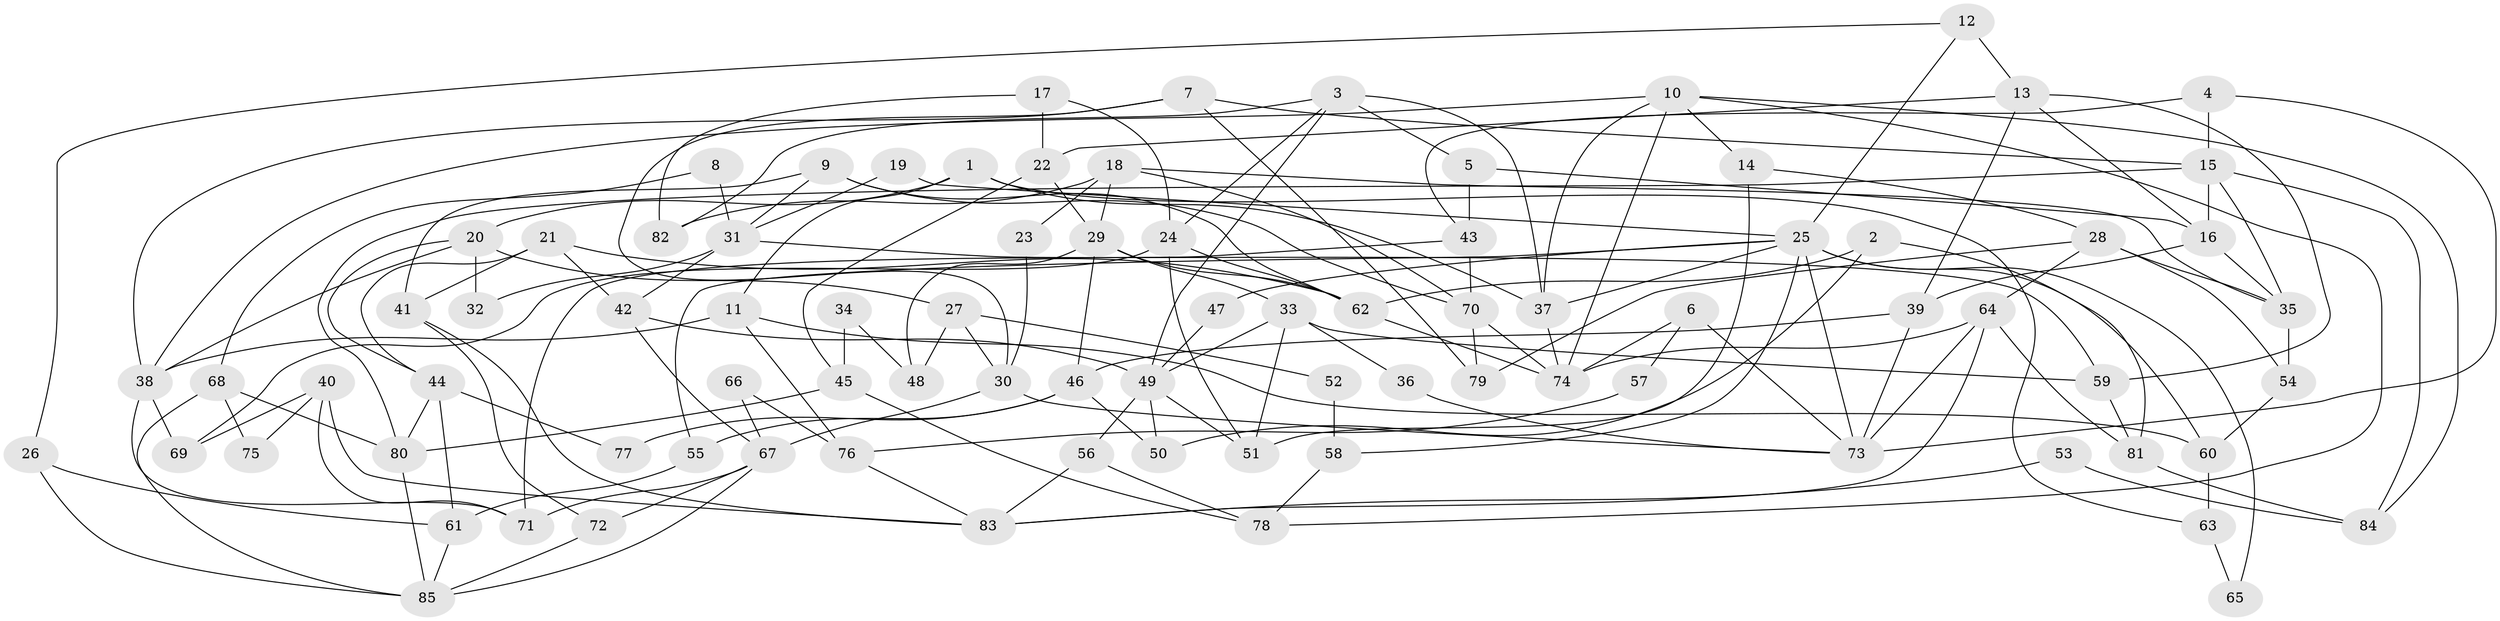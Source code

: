// Generated by graph-tools (version 1.1) at 2025/02/03/09/25 03:02:11]
// undirected, 85 vertices, 170 edges
graph export_dot {
graph [start="1"]
  node [color=gray90,style=filled];
  1;
  2;
  3;
  4;
  5;
  6;
  7;
  8;
  9;
  10;
  11;
  12;
  13;
  14;
  15;
  16;
  17;
  18;
  19;
  20;
  21;
  22;
  23;
  24;
  25;
  26;
  27;
  28;
  29;
  30;
  31;
  32;
  33;
  34;
  35;
  36;
  37;
  38;
  39;
  40;
  41;
  42;
  43;
  44;
  45;
  46;
  47;
  48;
  49;
  50;
  51;
  52;
  53;
  54;
  55;
  56;
  57;
  58;
  59;
  60;
  61;
  62;
  63;
  64;
  65;
  66;
  67;
  68;
  69;
  70;
  71;
  72;
  73;
  74;
  75;
  76;
  77;
  78;
  79;
  80;
  81;
  82;
  83;
  84;
  85;
  1 -- 37;
  1 -- 20;
  1 -- 11;
  1 -- 63;
  2 -- 62;
  2 -- 81;
  2 -- 50;
  3 -- 24;
  3 -- 37;
  3 -- 5;
  3 -- 49;
  3 -- 82;
  4 -- 15;
  4 -- 73;
  4 -- 43;
  5 -- 16;
  5 -- 43;
  6 -- 74;
  6 -- 73;
  6 -- 57;
  7 -- 79;
  7 -- 38;
  7 -- 15;
  7 -- 30;
  8 -- 31;
  8 -- 68;
  9 -- 62;
  9 -- 70;
  9 -- 31;
  9 -- 41;
  10 -- 84;
  10 -- 74;
  10 -- 14;
  10 -- 37;
  10 -- 38;
  10 -- 78;
  11 -- 38;
  11 -- 60;
  11 -- 76;
  12 -- 25;
  12 -- 13;
  12 -- 26;
  13 -- 39;
  13 -- 22;
  13 -- 16;
  13 -- 59;
  14 -- 51;
  14 -- 28;
  15 -- 35;
  15 -- 16;
  15 -- 80;
  15 -- 84;
  16 -- 35;
  16 -- 39;
  17 -- 82;
  17 -- 24;
  17 -- 22;
  18 -- 35;
  18 -- 29;
  18 -- 23;
  18 -- 70;
  18 -- 82;
  19 -- 25;
  19 -- 31;
  20 -- 44;
  20 -- 38;
  20 -- 27;
  20 -- 32;
  21 -- 44;
  21 -- 42;
  21 -- 41;
  21 -- 62;
  22 -- 45;
  22 -- 29;
  23 -- 30;
  24 -- 62;
  24 -- 51;
  24 -- 69;
  25 -- 73;
  25 -- 37;
  25 -- 47;
  25 -- 55;
  25 -- 58;
  25 -- 60;
  25 -- 65;
  26 -- 85;
  26 -- 61;
  27 -- 30;
  27 -- 48;
  27 -- 52;
  28 -- 35;
  28 -- 54;
  28 -- 64;
  28 -- 79;
  29 -- 62;
  29 -- 33;
  29 -- 46;
  29 -- 48;
  30 -- 67;
  30 -- 73;
  31 -- 59;
  31 -- 32;
  31 -- 42;
  33 -- 49;
  33 -- 36;
  33 -- 51;
  33 -- 59;
  34 -- 48;
  34 -- 45;
  35 -- 54;
  36 -- 73;
  37 -- 74;
  38 -- 69;
  38 -- 71;
  39 -- 46;
  39 -- 73;
  40 -- 83;
  40 -- 71;
  40 -- 69;
  40 -- 75;
  41 -- 72;
  41 -- 83;
  42 -- 67;
  42 -- 49;
  43 -- 70;
  43 -- 71;
  44 -- 61;
  44 -- 80;
  44 -- 77;
  45 -- 78;
  45 -- 80;
  46 -- 50;
  46 -- 55;
  46 -- 77;
  47 -- 49;
  49 -- 50;
  49 -- 51;
  49 -- 56;
  52 -- 58;
  53 -- 83;
  53 -- 84;
  54 -- 60;
  55 -- 61;
  56 -- 83;
  56 -- 78;
  57 -- 76;
  58 -- 78;
  59 -- 81;
  60 -- 63;
  61 -- 85;
  62 -- 74;
  63 -- 65;
  64 -- 73;
  64 -- 74;
  64 -- 81;
  64 -- 83;
  66 -- 67;
  66 -- 76;
  67 -- 71;
  67 -- 85;
  67 -- 72;
  68 -- 85;
  68 -- 80;
  68 -- 75;
  70 -- 74;
  70 -- 79;
  72 -- 85;
  76 -- 83;
  80 -- 85;
  81 -- 84;
}
